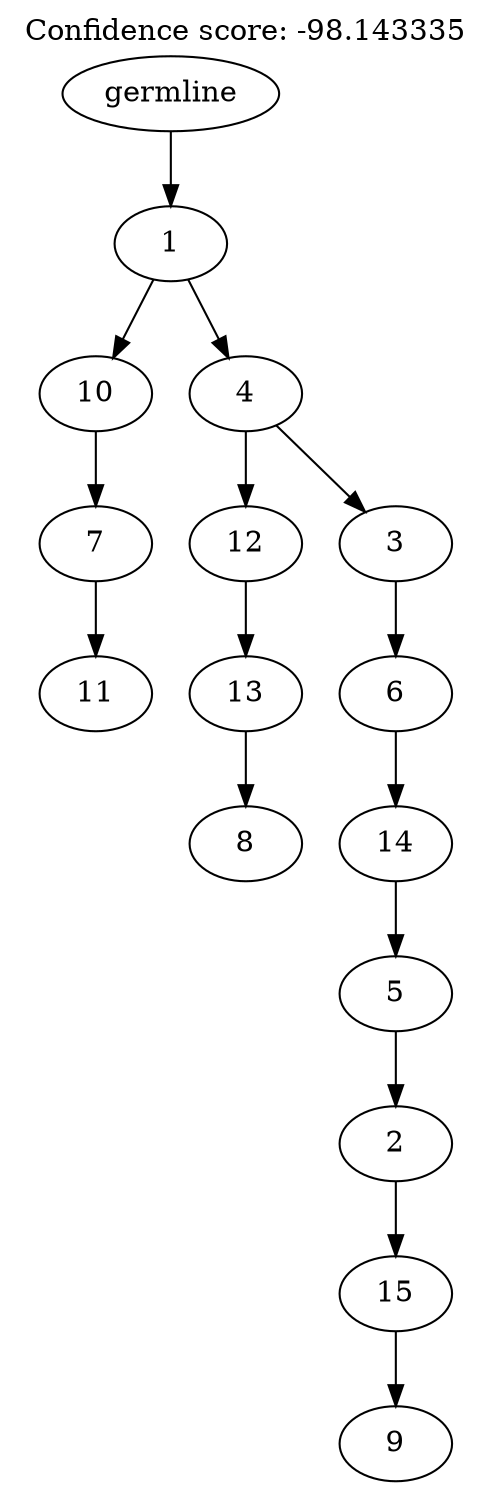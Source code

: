 digraph g {
	"14" -> "15";
	"15" [label="11"];
	"13" -> "14";
	"14" [label="7"];
	"11" -> "12";
	"12" [label="8"];
	"10" -> "11";
	"11" [label="13"];
	"8" -> "9";
	"9" [label="9"];
	"7" -> "8";
	"8" [label="15"];
	"6" -> "7";
	"7" [label="2"];
	"5" -> "6";
	"6" [label="5"];
	"4" -> "5";
	"5" [label="14"];
	"3" -> "4";
	"4" [label="6"];
	"2" -> "3";
	"3" [label="3"];
	"2" -> "10";
	"10" [label="12"];
	"1" -> "2";
	"2" [label="4"];
	"1" -> "13";
	"13" [label="10"];
	"0" -> "1";
	"1" [label="1"];
	"0" [label="germline"];
	labelloc="t";
	label="Confidence score: -98.143335";
}

